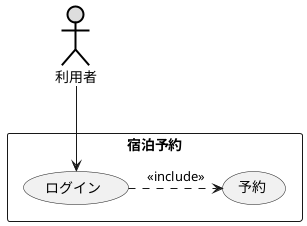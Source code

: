 @startuml 宿泊
actor 利用者 #DDDDDD;line:black;line.bold;
    rectangle 宿泊予約{
        usecase 予約
        usecase ログイン
    }
ログイン.> 予約: << include >>
利用者 --> ログイン
@enduml